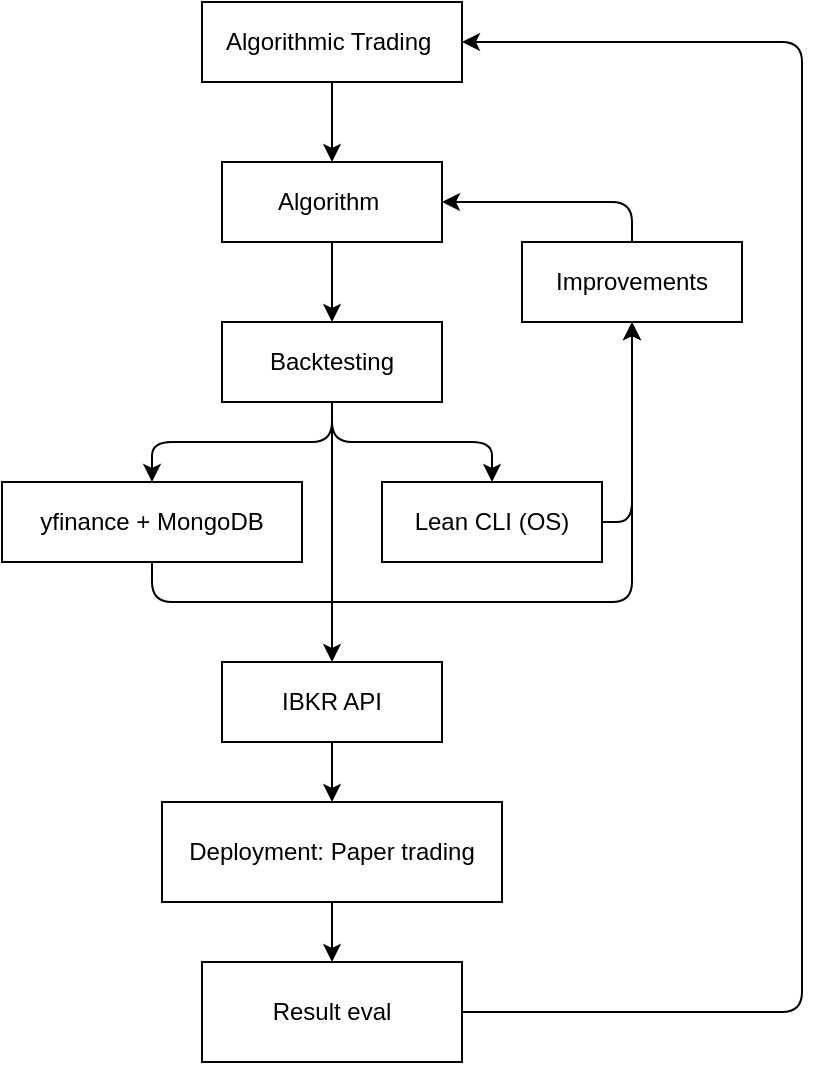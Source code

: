 <mxfile>
    <diagram id="OYw4wanNe3rHEKEFEQun" name="Page-1">
        <mxGraphModel dx="828" dy="481" grid="1" gridSize="10" guides="1" tooltips="1" connect="1" arrows="1" fold="1" page="1" pageScale="1" pageWidth="850" pageHeight="1100" math="0" shadow="0">
            <root>
                <mxCell id="0"/>
                <mxCell id="1" parent="0"/>
                <mxCell id="14" value="" style="edgeStyle=none;html=1;" edge="1" parent="1" source="3" target="13">
                    <mxGeometry relative="1" as="geometry"/>
                </mxCell>
                <mxCell id="3" value="Deployment: Paper trading" style="rounded=0;whiteSpace=wrap;html=1;" vertex="1" parent="1">
                    <mxGeometry x="280" y="440" width="170" height="50" as="geometry"/>
                </mxCell>
                <mxCell id="23" style="edgeStyle=none;html=1;entryX=0.5;entryY=0;entryDx=0;entryDy=0;" edge="1" parent="1" source="4" target="3">
                    <mxGeometry relative="1" as="geometry"/>
                </mxCell>
                <mxCell id="4" value="IBKR API" style="rounded=0;whiteSpace=wrap;html=1;" vertex="1" parent="1">
                    <mxGeometry x="310" y="370" width="110" height="40" as="geometry"/>
                </mxCell>
                <mxCell id="15" value="" style="edgeStyle=none;html=1;entryX=0.5;entryY=0;entryDx=0;entryDy=0;" edge="1" parent="1" source="6" target="7">
                    <mxGeometry relative="1" as="geometry">
                        <mxPoint x="365" y="120" as="targetPoint"/>
                    </mxGeometry>
                </mxCell>
                <mxCell id="6" value="Algorithmic Trading&amp;nbsp;" style="rounded=0;whiteSpace=wrap;html=1;" vertex="1" parent="1">
                    <mxGeometry x="300" y="40" width="130" height="40" as="geometry"/>
                </mxCell>
                <mxCell id="18" value="" style="edgeStyle=none;html=1;" edge="1" parent="1" source="7" target="9">
                    <mxGeometry relative="1" as="geometry"/>
                </mxCell>
                <mxCell id="7" value="Algorithm&amp;nbsp;" style="rounded=0;whiteSpace=wrap;html=1;" vertex="1" parent="1">
                    <mxGeometry x="310" y="120" width="110" height="40" as="geometry"/>
                </mxCell>
                <mxCell id="27" style="edgeStyle=none;html=1;entryX=0.5;entryY=0;entryDx=0;entryDy=0;" edge="1" parent="1" source="9" target="26">
                    <mxGeometry relative="1" as="geometry">
                        <Array as="points">
                            <mxPoint x="365" y="260"/>
                            <mxPoint x="275" y="260"/>
                        </Array>
                    </mxGeometry>
                </mxCell>
                <mxCell id="28" style="edgeStyle=none;html=1;entryX=0.5;entryY=0;entryDx=0;entryDy=0;" edge="1" parent="1" source="9" target="25">
                    <mxGeometry relative="1" as="geometry">
                        <Array as="points">
                            <mxPoint x="365" y="260"/>
                            <mxPoint x="445" y="260"/>
                        </Array>
                    </mxGeometry>
                </mxCell>
                <mxCell id="35" style="edgeStyle=none;html=1;" edge="1" parent="1" source="9" target="4">
                    <mxGeometry relative="1" as="geometry"/>
                </mxCell>
                <mxCell id="9" value="Backtesting" style="rounded=0;whiteSpace=wrap;html=1;" vertex="1" parent="1">
                    <mxGeometry x="310" y="200" width="110" height="40" as="geometry"/>
                </mxCell>
                <mxCell id="20" style="edgeStyle=none;html=1;entryX=1;entryY=0.5;entryDx=0;entryDy=0;" edge="1" parent="1" source="12" target="7">
                    <mxGeometry relative="1" as="geometry">
                        <Array as="points">
                            <mxPoint x="515" y="140"/>
                        </Array>
                    </mxGeometry>
                </mxCell>
                <mxCell id="12" value="Improvements" style="rounded=0;whiteSpace=wrap;html=1;" vertex="1" parent="1">
                    <mxGeometry x="460" y="160" width="110" height="40" as="geometry"/>
                </mxCell>
                <mxCell id="24" style="edgeStyle=none;html=1;entryX=1;entryY=0.5;entryDx=0;entryDy=0;" edge="1" parent="1" source="13" target="6">
                    <mxGeometry relative="1" as="geometry">
                        <Array as="points">
                            <mxPoint x="600" y="545"/>
                            <mxPoint x="600" y="60"/>
                        </Array>
                    </mxGeometry>
                </mxCell>
                <mxCell id="13" value="Result eval" style="rounded=0;whiteSpace=wrap;html=1;" vertex="1" parent="1">
                    <mxGeometry x="300" y="520" width="130" height="50" as="geometry"/>
                </mxCell>
                <mxCell id="32" style="edgeStyle=none;html=1;entryX=0.5;entryY=1;entryDx=0;entryDy=0;" edge="1" parent="1" source="25" target="12">
                    <mxGeometry relative="1" as="geometry">
                        <Array as="points">
                            <mxPoint x="515" y="300"/>
                        </Array>
                    </mxGeometry>
                </mxCell>
                <mxCell id="25" value="Lean CLI (OS)" style="rounded=0;whiteSpace=wrap;html=1;" vertex="1" parent="1">
                    <mxGeometry x="390" y="280" width="110" height="40" as="geometry"/>
                </mxCell>
                <mxCell id="34" style="edgeStyle=none;html=1;entryX=0.5;entryY=1;entryDx=0;entryDy=0;exitX=0.5;exitY=1;exitDx=0;exitDy=0;" edge="1" parent="1" source="26" target="12">
                    <mxGeometry relative="1" as="geometry">
                        <Array as="points">
                            <mxPoint x="275" y="340"/>
                            <mxPoint x="515" y="340"/>
                        </Array>
                    </mxGeometry>
                </mxCell>
                <mxCell id="26" value="yfinance + MongoDB" style="rounded=0;whiteSpace=wrap;html=1;" vertex="1" parent="1">
                    <mxGeometry x="200" y="280" width="150" height="40" as="geometry"/>
                </mxCell>
            </root>
        </mxGraphModel>
    </diagram>
</mxfile>